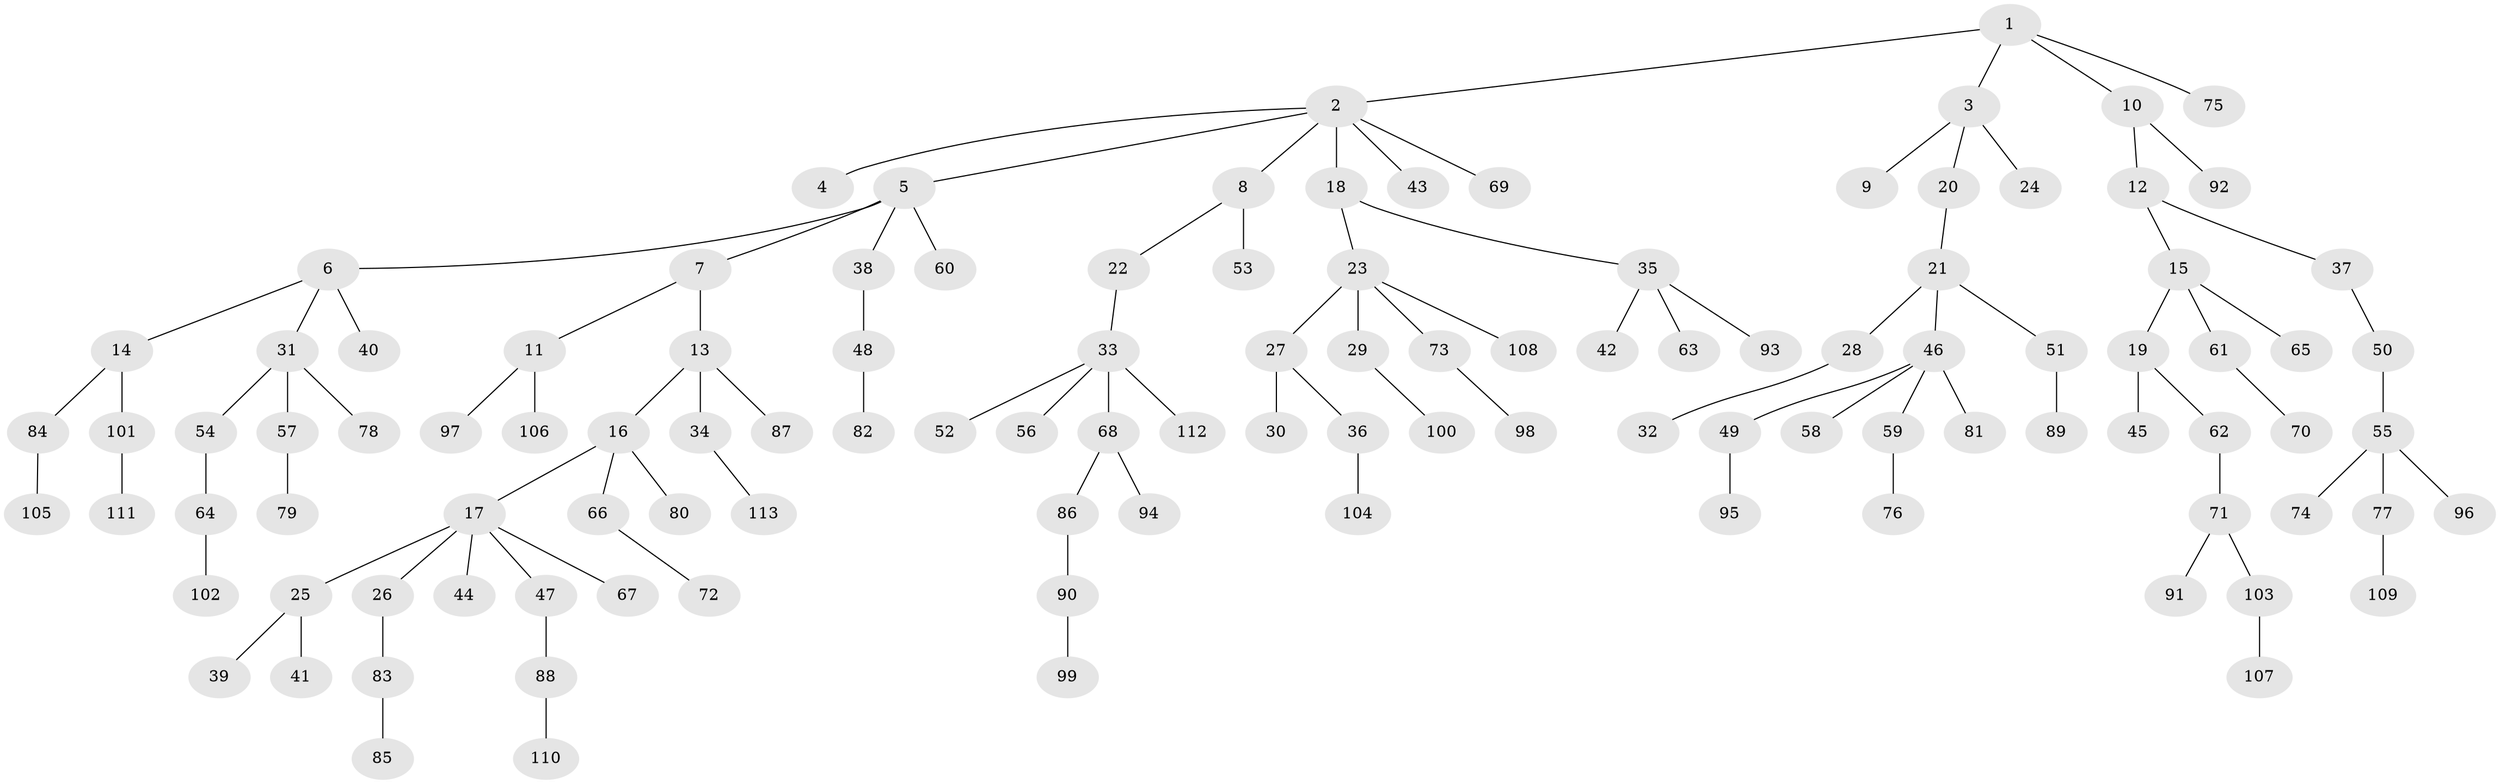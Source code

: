 // coarse degree distribution, {1: 0.9111111111111111, 2: 0.044444444444444446, 6: 0.022222222222222223, 37: 0.022222222222222223}
// Generated by graph-tools (version 1.1) at 2025/57/03/04/25 21:57:11]
// undirected, 113 vertices, 112 edges
graph export_dot {
graph [start="1"]
  node [color=gray90,style=filled];
  1;
  2;
  3;
  4;
  5;
  6;
  7;
  8;
  9;
  10;
  11;
  12;
  13;
  14;
  15;
  16;
  17;
  18;
  19;
  20;
  21;
  22;
  23;
  24;
  25;
  26;
  27;
  28;
  29;
  30;
  31;
  32;
  33;
  34;
  35;
  36;
  37;
  38;
  39;
  40;
  41;
  42;
  43;
  44;
  45;
  46;
  47;
  48;
  49;
  50;
  51;
  52;
  53;
  54;
  55;
  56;
  57;
  58;
  59;
  60;
  61;
  62;
  63;
  64;
  65;
  66;
  67;
  68;
  69;
  70;
  71;
  72;
  73;
  74;
  75;
  76;
  77;
  78;
  79;
  80;
  81;
  82;
  83;
  84;
  85;
  86;
  87;
  88;
  89;
  90;
  91;
  92;
  93;
  94;
  95;
  96;
  97;
  98;
  99;
  100;
  101;
  102;
  103;
  104;
  105;
  106;
  107;
  108;
  109;
  110;
  111;
  112;
  113;
  1 -- 2;
  1 -- 3;
  1 -- 10;
  1 -- 75;
  2 -- 4;
  2 -- 5;
  2 -- 8;
  2 -- 18;
  2 -- 43;
  2 -- 69;
  3 -- 9;
  3 -- 20;
  3 -- 24;
  5 -- 6;
  5 -- 7;
  5 -- 38;
  5 -- 60;
  6 -- 14;
  6 -- 31;
  6 -- 40;
  7 -- 11;
  7 -- 13;
  8 -- 22;
  8 -- 53;
  10 -- 12;
  10 -- 92;
  11 -- 97;
  11 -- 106;
  12 -- 15;
  12 -- 37;
  13 -- 16;
  13 -- 34;
  13 -- 87;
  14 -- 84;
  14 -- 101;
  15 -- 19;
  15 -- 61;
  15 -- 65;
  16 -- 17;
  16 -- 66;
  16 -- 80;
  17 -- 25;
  17 -- 26;
  17 -- 44;
  17 -- 47;
  17 -- 67;
  18 -- 23;
  18 -- 35;
  19 -- 45;
  19 -- 62;
  20 -- 21;
  21 -- 28;
  21 -- 46;
  21 -- 51;
  22 -- 33;
  23 -- 27;
  23 -- 29;
  23 -- 73;
  23 -- 108;
  25 -- 39;
  25 -- 41;
  26 -- 83;
  27 -- 30;
  27 -- 36;
  28 -- 32;
  29 -- 100;
  31 -- 54;
  31 -- 57;
  31 -- 78;
  33 -- 52;
  33 -- 56;
  33 -- 68;
  33 -- 112;
  34 -- 113;
  35 -- 42;
  35 -- 63;
  35 -- 93;
  36 -- 104;
  37 -- 50;
  38 -- 48;
  46 -- 49;
  46 -- 58;
  46 -- 59;
  46 -- 81;
  47 -- 88;
  48 -- 82;
  49 -- 95;
  50 -- 55;
  51 -- 89;
  54 -- 64;
  55 -- 74;
  55 -- 77;
  55 -- 96;
  57 -- 79;
  59 -- 76;
  61 -- 70;
  62 -- 71;
  64 -- 102;
  66 -- 72;
  68 -- 86;
  68 -- 94;
  71 -- 91;
  71 -- 103;
  73 -- 98;
  77 -- 109;
  83 -- 85;
  84 -- 105;
  86 -- 90;
  88 -- 110;
  90 -- 99;
  101 -- 111;
  103 -- 107;
}

